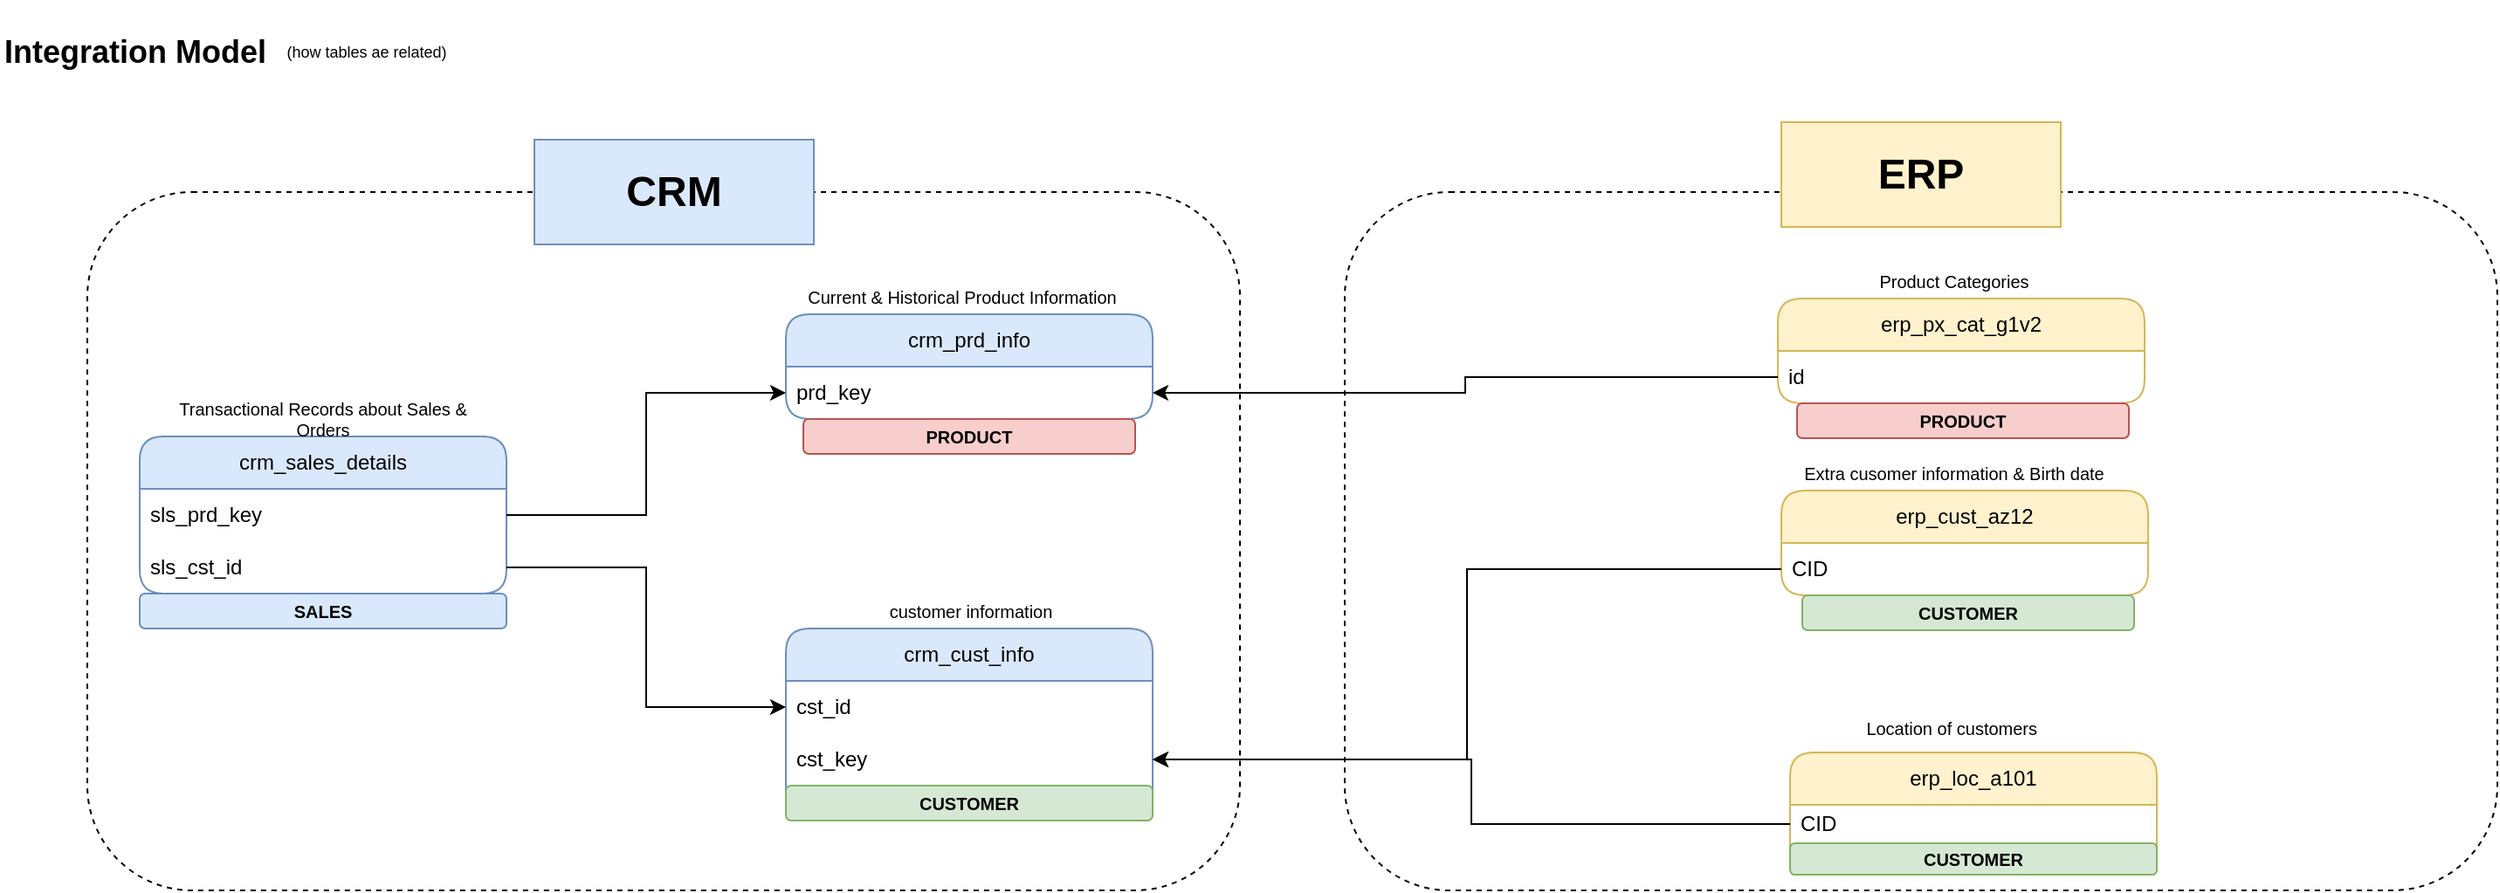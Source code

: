 <mxfile version="27.0.9">
  <diagram name="Page-1" id="cJFWHt3To8-H3M6hB_sO">
    <mxGraphModel dx="856" dy="531" grid="1" gridSize="10" guides="1" tooltips="1" connect="1" arrows="1" fold="1" page="1" pageScale="1" pageWidth="2339" pageHeight="3300" math="0" shadow="0">
      <root>
        <mxCell id="0" />
        <mxCell id="1" parent="0" />
        <mxCell id="dS1GmFQ2f3zdgsi-DhAc-37" value="" style="rounded=1;whiteSpace=wrap;html=1;dashed=1;fillColor=none;" parent="1" vertex="1">
          <mxGeometry x="90" y="130" width="660" height="400" as="geometry" />
        </mxCell>
        <mxCell id="dS1GmFQ2f3zdgsi-DhAc-39" value="" style="rounded=1;whiteSpace=wrap;html=1;dashed=1;fillColor=none;" parent="1" vertex="1">
          <mxGeometry x="810" y="130" width="660" height="400" as="geometry" />
        </mxCell>
        <mxCell id="dS1GmFQ2f3zdgsi-DhAc-1" value="&lt;h2&gt;Integration Model&amp;nbsp;&lt;/h2&gt;" style="rounded=1;whiteSpace=wrap;html=1;fillColor=none;strokeColor=none;" parent="1" vertex="1">
          <mxGeometry x="40" y="20" width="160" height="60" as="geometry" />
        </mxCell>
        <mxCell id="dS1GmFQ2f3zdgsi-DhAc-2" value="(how tables ae related)" style="rounded=0;whiteSpace=wrap;html=1;fillColor=none;strokeColor=none;fontSize=9;" parent="1" vertex="1">
          <mxGeometry x="160" y="20" width="180" height="60" as="geometry" />
        </mxCell>
        <mxCell id="dS1GmFQ2f3zdgsi-DhAc-3" value="crm_cust_info" style="swimlane;fontStyle=0;childLayout=stackLayout;horizontal=1;startSize=30;horizontalStack=0;resizeParent=1;resizeParentMax=0;resizeLast=0;collapsible=1;marginBottom=0;whiteSpace=wrap;html=1;fillColor=#dae8fc;rounded=1;strokeColor=#6c8ebf;" parent="1" vertex="1">
          <mxGeometry x="490" y="380" width="210" height="110" as="geometry" />
        </mxCell>
        <mxCell id="dS1GmFQ2f3zdgsi-DhAc-4" value="cst_id" style="text;strokeColor=none;fillColor=none;align=left;verticalAlign=middle;spacingLeft=4;spacingRight=4;overflow=hidden;points=[[0,0.5],[1,0.5]];portConstraint=eastwest;rotatable=0;whiteSpace=wrap;html=1;" parent="dS1GmFQ2f3zdgsi-DhAc-3" vertex="1">
          <mxGeometry y="30" width="210" height="30" as="geometry" />
        </mxCell>
        <mxCell id="dS1GmFQ2f3zdgsi-DhAc-21" value="cst_key" style="text;strokeColor=none;fillColor=none;align=left;verticalAlign=middle;spacingLeft=4;spacingRight=4;overflow=hidden;points=[[0,0.5],[1,0.5]];portConstraint=eastwest;rotatable=0;whiteSpace=wrap;html=1;" parent="dS1GmFQ2f3zdgsi-DhAc-3" vertex="1">
          <mxGeometry y="60" width="210" height="30" as="geometry" />
        </mxCell>
        <mxCell id="SAePrCGYsfa_0Azj1TJC-6" value="CUSTOMER" style="text;html=1;strokeColor=#82b366;fillColor=#d5e8d4;align=center;verticalAlign=middle;whiteSpace=wrap;overflow=hidden;fontSize=10;rounded=1;fontStyle=1" parent="dS1GmFQ2f3zdgsi-DhAc-3" vertex="1">
          <mxGeometry y="90" width="210" height="20" as="geometry" />
        </mxCell>
        <mxCell id="dS1GmFQ2f3zdgsi-DhAc-7" value="customer information" style="rounded=0;whiteSpace=wrap;html=1;fillColor=none;strokeColor=none;fontSize=10;" parent="1" vertex="1">
          <mxGeometry x="506" y="360" width="180" height="20" as="geometry" />
        </mxCell>
        <mxCell id="dS1GmFQ2f3zdgsi-DhAc-8" value="crm_prd_info" style="swimlane;fontStyle=0;childLayout=stackLayout;horizontal=1;startSize=30;horizontalStack=0;resizeParent=1;resizeParentMax=0;resizeLast=0;collapsible=1;marginBottom=0;whiteSpace=wrap;html=1;fillColor=#dae8fc;rounded=1;strokeColor=#6c8ebf;" parent="1" vertex="1">
          <mxGeometry x="490" y="200" width="210" height="60" as="geometry" />
        </mxCell>
        <mxCell id="dS1GmFQ2f3zdgsi-DhAc-9" value="prd_key" style="text;strokeColor=none;fillColor=none;align=left;verticalAlign=middle;spacingLeft=4;spacingRight=4;overflow=hidden;points=[[0,0.5],[1,0.5]];portConstraint=eastwest;rotatable=0;whiteSpace=wrap;html=1;" parent="dS1GmFQ2f3zdgsi-DhAc-8" vertex="1">
          <mxGeometry y="30" width="210" height="30" as="geometry" />
        </mxCell>
        <mxCell id="dS1GmFQ2f3zdgsi-DhAc-10" value="Current &amp;amp; Historical Product Information" style="rounded=0;whiteSpace=wrap;html=1;fillColor=none;strokeColor=none;fontSize=10;" parent="1" vertex="1">
          <mxGeometry x="501" y="180" width="180" height="20" as="geometry" />
        </mxCell>
        <mxCell id="dS1GmFQ2f3zdgsi-DhAc-11" value="crm_sales_details" style="swimlane;fontStyle=0;childLayout=stackLayout;horizontal=1;startSize=30;horizontalStack=0;resizeParent=1;resizeParentMax=0;resizeLast=0;collapsible=1;marginBottom=0;whiteSpace=wrap;html=1;fillColor=#dae8fc;rounded=1;strokeColor=#6c8ebf;" parent="1" vertex="1">
          <mxGeometry x="120" y="270" width="210" height="90" as="geometry" />
        </mxCell>
        <mxCell id="dS1GmFQ2f3zdgsi-DhAc-12" value="sls_prd_key" style="text;strokeColor=none;fillColor=none;align=left;verticalAlign=middle;spacingLeft=4;spacingRight=4;overflow=hidden;points=[[0,0.5],[1,0.5]];portConstraint=eastwest;rotatable=0;whiteSpace=wrap;html=1;" parent="dS1GmFQ2f3zdgsi-DhAc-11" vertex="1">
          <mxGeometry y="30" width="210" height="30" as="geometry" />
        </mxCell>
        <mxCell id="dS1GmFQ2f3zdgsi-DhAc-14" value="sls_cst_id" style="text;strokeColor=none;fillColor=none;align=left;verticalAlign=middle;spacingLeft=4;spacingRight=4;overflow=hidden;points=[[0,0.5],[1,0.5]];portConstraint=eastwest;rotatable=0;whiteSpace=wrap;html=1;" parent="dS1GmFQ2f3zdgsi-DhAc-11" vertex="1">
          <mxGeometry y="60" width="210" height="30" as="geometry" />
        </mxCell>
        <mxCell id="dS1GmFQ2f3zdgsi-DhAc-13" value="Transactional Records about Sales &amp;amp; Orders" style="rounded=0;whiteSpace=wrap;html=1;fillColor=none;strokeColor=none;fontSize=10;" parent="1" vertex="1">
          <mxGeometry x="135" y="250" width="180" height="20" as="geometry" />
        </mxCell>
        <mxCell id="dS1GmFQ2f3zdgsi-DhAc-16" style="edgeStyle=orthogonalEdgeStyle;rounded=0;orthogonalLoop=1;jettySize=auto;html=1;entryX=0;entryY=0.5;entryDx=0;entryDy=0;" parent="1" source="dS1GmFQ2f3zdgsi-DhAc-14" target="dS1GmFQ2f3zdgsi-DhAc-4" edge="1">
          <mxGeometry relative="1" as="geometry" />
        </mxCell>
        <mxCell id="dS1GmFQ2f3zdgsi-DhAc-17" style="edgeStyle=orthogonalEdgeStyle;rounded=0;orthogonalLoop=1;jettySize=auto;html=1;entryX=0;entryY=0.5;entryDx=0;entryDy=0;" parent="1" source="dS1GmFQ2f3zdgsi-DhAc-12" target="dS1GmFQ2f3zdgsi-DhAc-9" edge="1">
          <mxGeometry relative="1" as="geometry" />
        </mxCell>
        <mxCell id="dS1GmFQ2f3zdgsi-DhAc-18" value="erp_cust_az12" style="swimlane;fontStyle=0;childLayout=stackLayout;horizontal=1;startSize=30;horizontalStack=0;resizeParent=1;resizeParentMax=0;resizeLast=0;collapsible=1;marginBottom=0;whiteSpace=wrap;html=1;fillColor=#fff2cc;rounded=1;strokeColor=#d6b656;" parent="1" vertex="1">
          <mxGeometry x="1060" y="301" width="210" height="60" as="geometry" />
        </mxCell>
        <mxCell id="dS1GmFQ2f3zdgsi-DhAc-19" value="CID" style="text;strokeColor=none;fillColor=none;align=left;verticalAlign=middle;spacingLeft=4;spacingRight=4;overflow=hidden;points=[[0,0.5],[1,0.5]];portConstraint=eastwest;rotatable=0;whiteSpace=wrap;html=1;" parent="dS1GmFQ2f3zdgsi-DhAc-18" vertex="1">
          <mxGeometry y="30" width="210" height="30" as="geometry" />
        </mxCell>
        <mxCell id="dS1GmFQ2f3zdgsi-DhAc-20" value="Extra cusomer information &amp;amp; Birth date" style="rounded=0;whiteSpace=wrap;html=1;fillColor=none;strokeColor=none;fontSize=10;" parent="1" vertex="1">
          <mxGeometry x="1069" y="281" width="180" height="20" as="geometry" />
        </mxCell>
        <mxCell id="dS1GmFQ2f3zdgsi-DhAc-24" value="erp_loc_a101" style="swimlane;fontStyle=0;childLayout=stackLayout;horizontal=1;startSize=30;horizontalStack=0;resizeParent=1;resizeParentMax=0;resizeLast=0;collapsible=1;marginBottom=0;whiteSpace=wrap;html=1;fillColor=#fff2cc;rounded=1;strokeColor=#d6b656;" parent="1" vertex="1">
          <mxGeometry x="1065" y="451" width="210" height="70" as="geometry" />
        </mxCell>
        <mxCell id="dS1GmFQ2f3zdgsi-DhAc-25" value="CID" style="text;strokeColor=none;fillColor=none;align=left;verticalAlign=middle;spacingLeft=4;spacingRight=4;overflow=hidden;points=[[0,0.5],[1,0.5]];portConstraint=eastwest;rotatable=0;whiteSpace=wrap;html=1;" parent="dS1GmFQ2f3zdgsi-DhAc-24" vertex="1">
          <mxGeometry y="30" width="210" height="22" as="geometry" />
        </mxCell>
        <mxCell id="SAePrCGYsfa_0Azj1TJC-5" value="CUSTOMER" style="text;html=1;strokeColor=#82b366;fillColor=#d5e8d4;align=center;verticalAlign=middle;whiteSpace=wrap;overflow=hidden;fontSize=10;rounded=1;fontStyle=1" parent="dS1GmFQ2f3zdgsi-DhAc-24" vertex="1">
          <mxGeometry y="52" width="210" height="18" as="geometry" />
        </mxCell>
        <mxCell id="dS1GmFQ2f3zdgsi-DhAc-26" value="Location of customers&amp;nbsp;" style="rounded=0;whiteSpace=wrap;html=1;fillColor=none;strokeColor=none;fontSize=10;" parent="1" vertex="1">
          <mxGeometry x="1069" y="431" width="180" height="12" as="geometry" />
        </mxCell>
        <mxCell id="dS1GmFQ2f3zdgsi-DhAc-27" value="erp_px_cat_g1v2" style="swimlane;fontStyle=0;childLayout=stackLayout;horizontal=1;startSize=30;horizontalStack=0;resizeParent=1;resizeParentMax=0;resizeLast=0;collapsible=1;marginBottom=0;whiteSpace=wrap;html=1;fillColor=#fff2cc;rounded=1;strokeColor=#d6b656;" parent="1" vertex="1">
          <mxGeometry x="1058" y="191" width="210" height="60" as="geometry" />
        </mxCell>
        <mxCell id="dS1GmFQ2f3zdgsi-DhAc-28" value="id" style="text;strokeColor=none;fillColor=none;align=left;verticalAlign=middle;spacingLeft=4;spacingRight=4;overflow=hidden;points=[[0,0.5],[1,0.5]];portConstraint=eastwest;rotatable=0;whiteSpace=wrap;html=1;" parent="dS1GmFQ2f3zdgsi-DhAc-27" vertex="1">
          <mxGeometry y="30" width="210" height="30" as="geometry" />
        </mxCell>
        <mxCell id="dS1GmFQ2f3zdgsi-DhAc-29" value="Product Categories" style="rounded=0;whiteSpace=wrap;html=1;fillColor=none;strokeColor=none;fontSize=10;" parent="1" vertex="1">
          <mxGeometry x="1069" y="171" width="180" height="20" as="geometry" />
        </mxCell>
        <mxCell id="dS1GmFQ2f3zdgsi-DhAc-33" style="edgeStyle=orthogonalEdgeStyle;rounded=0;orthogonalLoop=1;jettySize=auto;html=1;entryX=1;entryY=0.5;entryDx=0;entryDy=0;" parent="1" source="dS1GmFQ2f3zdgsi-DhAc-19" target="dS1GmFQ2f3zdgsi-DhAc-21" edge="1">
          <mxGeometry relative="1" as="geometry" />
        </mxCell>
        <mxCell id="dS1GmFQ2f3zdgsi-DhAc-35" style="edgeStyle=orthogonalEdgeStyle;rounded=0;orthogonalLoop=1;jettySize=auto;html=1;entryX=1;entryY=0.5;entryDx=0;entryDy=0;" parent="1" source="dS1GmFQ2f3zdgsi-DhAc-25" target="dS1GmFQ2f3zdgsi-DhAc-21" edge="1">
          <mxGeometry relative="1" as="geometry" />
        </mxCell>
        <mxCell id="dS1GmFQ2f3zdgsi-DhAc-36" style="edgeStyle=orthogonalEdgeStyle;rounded=0;orthogonalLoop=1;jettySize=auto;html=1;entryX=1;entryY=0.5;entryDx=0;entryDy=0;" parent="1" source="dS1GmFQ2f3zdgsi-DhAc-28" target="dS1GmFQ2f3zdgsi-DhAc-9" edge="1">
          <mxGeometry relative="1" as="geometry" />
        </mxCell>
        <mxCell id="dS1GmFQ2f3zdgsi-DhAc-38" value="&lt;h1&gt;CRM&lt;/h1&gt;" style="rounded=0;whiteSpace=wrap;html=1;fillColor=#dae8fc;strokeColor=#6c8ebf;" parent="1" vertex="1">
          <mxGeometry x="346" y="100" width="160" height="60" as="geometry" />
        </mxCell>
        <mxCell id="dS1GmFQ2f3zdgsi-DhAc-40" value="&lt;h1&gt;ERP&lt;/h1&gt;" style="rounded=0;whiteSpace=wrap;html=1;fillColor=#fff2cc;strokeColor=#d6b656;" parent="1" vertex="1">
          <mxGeometry x="1060" y="90" width="160" height="60" as="geometry" />
        </mxCell>
        <mxCell id="SAePrCGYsfa_0Azj1TJC-1" value="PRODUCT" style="text;html=1;strokeColor=#b85450;fillColor=#f8cecc;align=center;verticalAlign=middle;whiteSpace=wrap;overflow=hidden;fontSize=10;rounded=1;fontStyle=1" parent="1" vertex="1">
          <mxGeometry x="500" y="260" width="190" height="20" as="geometry" />
        </mxCell>
        <mxCell id="SAePrCGYsfa_0Azj1TJC-3" value="PRODUCT" style="text;html=1;strokeColor=#b85450;fillColor=#f8cecc;align=center;verticalAlign=middle;whiteSpace=wrap;overflow=hidden;fontSize=10;rounded=1;fontStyle=1" parent="1" vertex="1">
          <mxGeometry x="1069" y="251" width="190" height="20" as="geometry" />
        </mxCell>
        <mxCell id="SAePrCGYsfa_0Azj1TJC-4" value="CUSTOMER" style="text;html=1;strokeColor=#82b366;fillColor=#d5e8d4;align=center;verticalAlign=middle;whiteSpace=wrap;overflow=hidden;fontSize=10;rounded=1;fontStyle=1" parent="1" vertex="1">
          <mxGeometry x="1072" y="361" width="190" height="20" as="geometry" />
        </mxCell>
        <mxCell id="SAePrCGYsfa_0Azj1TJC-7" value="SALES" style="text;html=1;strokeColor=#6c8ebf;fillColor=#dae8fc;align=center;verticalAlign=middle;whiteSpace=wrap;overflow=hidden;fontSize=10;rounded=1;fontStyle=1" parent="1" vertex="1">
          <mxGeometry x="120" y="360" width="210" height="20" as="geometry" />
        </mxCell>
      </root>
    </mxGraphModel>
  </diagram>
</mxfile>
